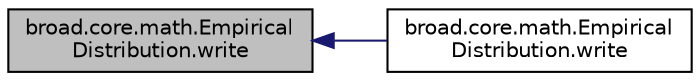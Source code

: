 digraph "broad.core.math.EmpiricalDistribution.write"
{
  edge [fontname="Helvetica",fontsize="10",labelfontname="Helvetica",labelfontsize="10"];
  node [fontname="Helvetica",fontsize="10",shape=record];
  rankdir="LR";
  Node1 [label="broad.core.math.Empirical\lDistribution.write",height=0.2,width=0.4,color="black", fillcolor="grey75", style="filled" fontcolor="black"];
  Node1 -> Node2 [dir="back",color="midnightblue",fontsize="10",style="solid",fontname="Helvetica"];
  Node2 [label="broad.core.math.Empirical\lDistribution.write",height=0.2,width=0.4,color="black", fillcolor="white", style="filled",URL="$classbroad_1_1core_1_1math_1_1_empirical_distribution.html#a52631cf27bd4ad09d9459c87ca0c1858"];
}
